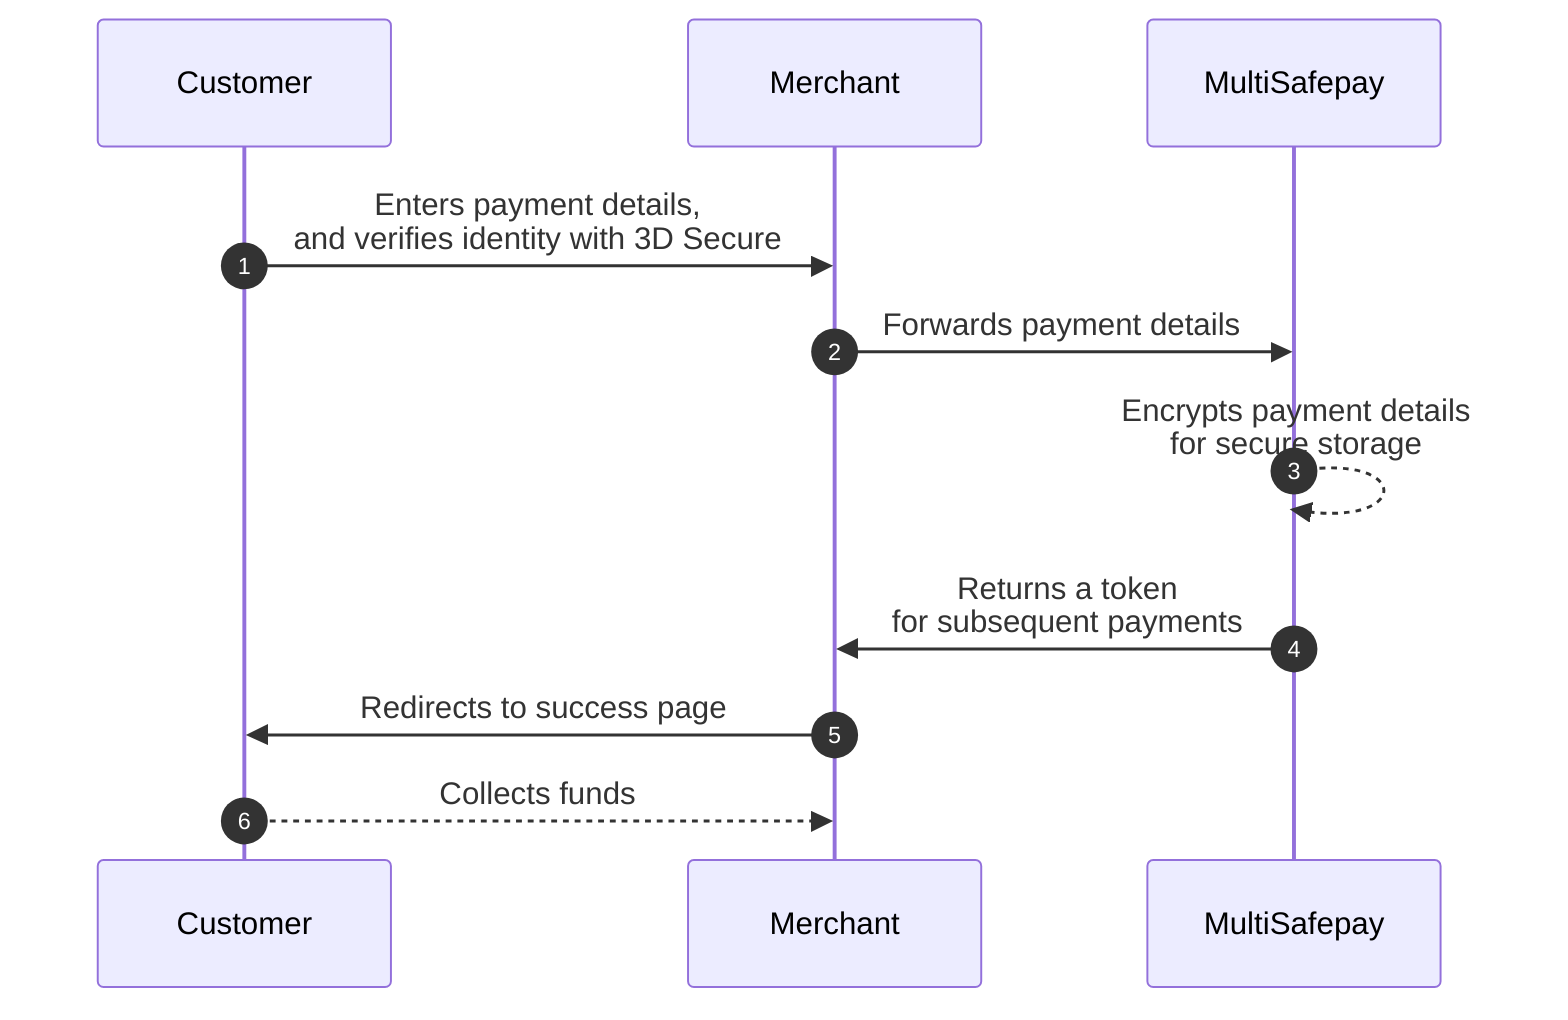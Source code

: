sequenceDiagram
    autonumber
    participant C as Customer
    participant Me as Merchant
    participant Mu as MultiSafepay

    C->>Me: Enters payment details, <br> and verifies identity with 3D Secure
    Me->>Mu: Forwards payment details
    Mu-->>Mu: Encrypts payment details <br> for secure storage
    Mu->>Me: Returns a token <br> for subsequent payments
    Me->>C: Redirects to success page
    C-->>Me: Collects funds